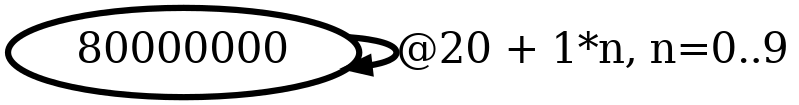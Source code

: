 digraph G {
        node [style=rounded, penwidth=3, fontsize=20, shape=oval];
        "80000000" -> "80000000" [label="@20 + 1*n, n=0..9", color=black,arrowsize=1,style=bold,penwidth=3,fontsize=20];
}
